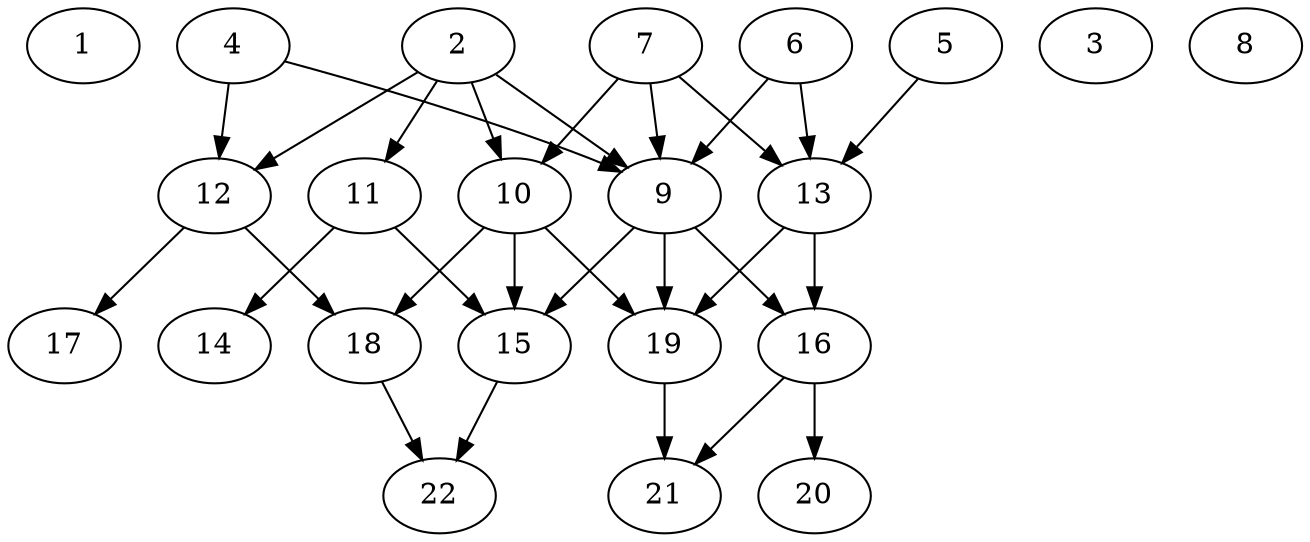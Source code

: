 // DAG (tier=2-normal, mode=compute, n=22, ccr=0.383, fat=0.586, density=0.485, regular=0.551, jump=0.141, mindata=524288, maxdata=8388608)
// DAG automatically generated by daggen at Sun Aug 24 16:33:33 2025
// /home/ermia/Project/Environments/daggen/bin/daggen --dot --ccr 0.383 --fat 0.586 --regular 0.551 --density 0.485 --jump 0.141 --mindata 524288 --maxdata 8388608 -n 22 
digraph G {
  1 [size="137874319408627712000", alpha="0.03", expect_size="68937159704313856000"]
  2 [size="2161260828150746", alpha="0.06", expect_size="1080630414075373"]
  2 -> 9 [size ="50188337020928"]
  2 -> 10 [size ="50188337020928"]
  2 -> 11 [size ="50188337020928"]
  2 -> 12 [size ="50188337020928"]
  3 [size="5397242839383932928", alpha="0.09", expect_size="2698621419691966464"]
  4 [size="499810041856000000000", alpha="0.10", expect_size="249905020928000000000"]
  4 -> 9 [size ="503840768000000"]
  4 -> 12 [size ="503840768000000"]
  5 [size="13030165833798647808", alpha="0.09", expect_size="6515082916899323904"]
  5 -> 13 [size ="44298594680832"]
  6 [size="581471773492045696", alpha="0.11", expect_size="290735886746022848"]
  6 -> 9 [size ="251361920811008"]
  6 -> 13 [size ="251361920811008"]
  7 [size="600200421577492096", alpha="0.12", expect_size="300100210788746048"]
  7 -> 9 [size ="269209095372800"]
  7 -> 10 [size ="269209095372800"]
  7 -> 13 [size ="269209095372800"]
  8 [size="14024022643703808000", alpha="0.17", expect_size="7012011321851904000"]
  9 [size="6787511890399461376", alpha="0.09", expect_size="3393755945199730688"]
  9 -> 15 [size ="28678981419008"]
  9 -> 16 [size ="28678981419008"]
  9 -> 19 [size ="28678981419008"]
  10 [size="12911453559433723904", alpha="0.08", expect_size="6455726779716861952"]
  10 -> 15 [size ="44029127426048"]
  10 -> 18 [size ="44029127426048"]
  10 -> 19 [size ="44029127426048"]
  11 [size="24438642568690156", alpha="0.16", expect_size="12219321284345078"]
  11 -> 14 [size ="403094626107392"]
  11 -> 15 [size ="403094626107392"]
  12 [size="462105060835328000000", alpha="0.03", expect_size="231052530417664000000"]
  12 -> 17 [size ="478171627520000"]
  12 -> 18 [size ="478171627520000"]
  13 [size="1355639844723723", alpha="0.19", expect_size="677819922361861"]
  13 -> 16 [size ="60385302413312"]
  13 -> 19 [size ="60385302413312"]
  14 [size="4987886364460933", alpha="0.14", expect_size="2493943182230466"]
  15 [size="6079943379646775", alpha="0.05", expect_size="3039971689823387"]
  15 -> 22 [size ="4756416233472"]
  16 [size="133139768656112", alpha="0.04", expect_size="66569884328056"]
  16 -> 20 [size ="2860985090048"]
  16 -> 21 [size ="2860985090048"]
  17 [size="22771840187333869568", alpha="0.11", expect_size="11385920093666934784"]
  18 [size="309146377139358016", alpha="0.10", expect_size="154573188569679008"]
  18 -> 22 [size ="247064042668032"]
  19 [size="3214590827260220", alpha="0.04", expect_size="1607295413630110"]
  19 -> 21 [size ="64877167116288"]
  20 [size="14677044069981487104", alpha="0.11", expect_size="7338522034990743552"]
  21 [size="290003949979965587456", alpha="0.16", expect_size="145001974989982793728"]
  22 [size="3414352875233648", alpha="0.06", expect_size="1707176437616824"]
}
